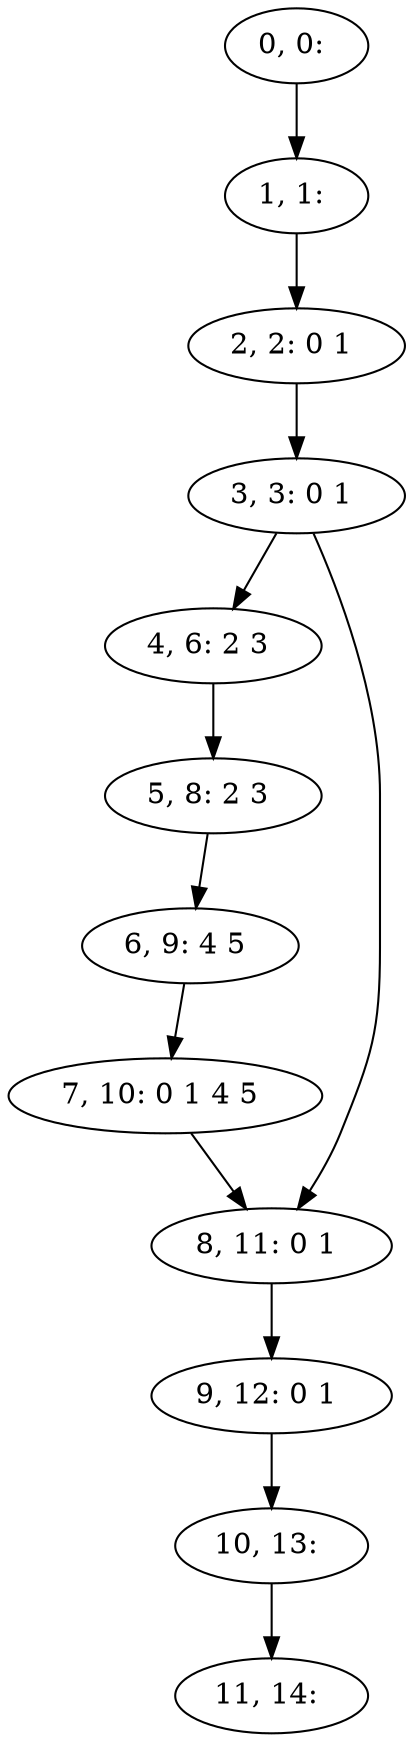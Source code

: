digraph G {
0[label="0, 0: "];
1[label="1, 1: "];
2[label="2, 2: 0 1 "];
3[label="3, 3: 0 1 "];
4[label="4, 6: 2 3 "];
5[label="5, 8: 2 3 "];
6[label="6, 9: 4 5 "];
7[label="7, 10: 0 1 4 5 "];
8[label="8, 11: 0 1 "];
9[label="9, 12: 0 1 "];
10[label="10, 13: "];
11[label="11, 14: "];
0->1 ;
1->2 ;
2->3 ;
3->4 ;
3->8 ;
4->5 ;
5->6 ;
6->7 ;
7->8 ;
8->9 ;
9->10 ;
10->11 ;
}
